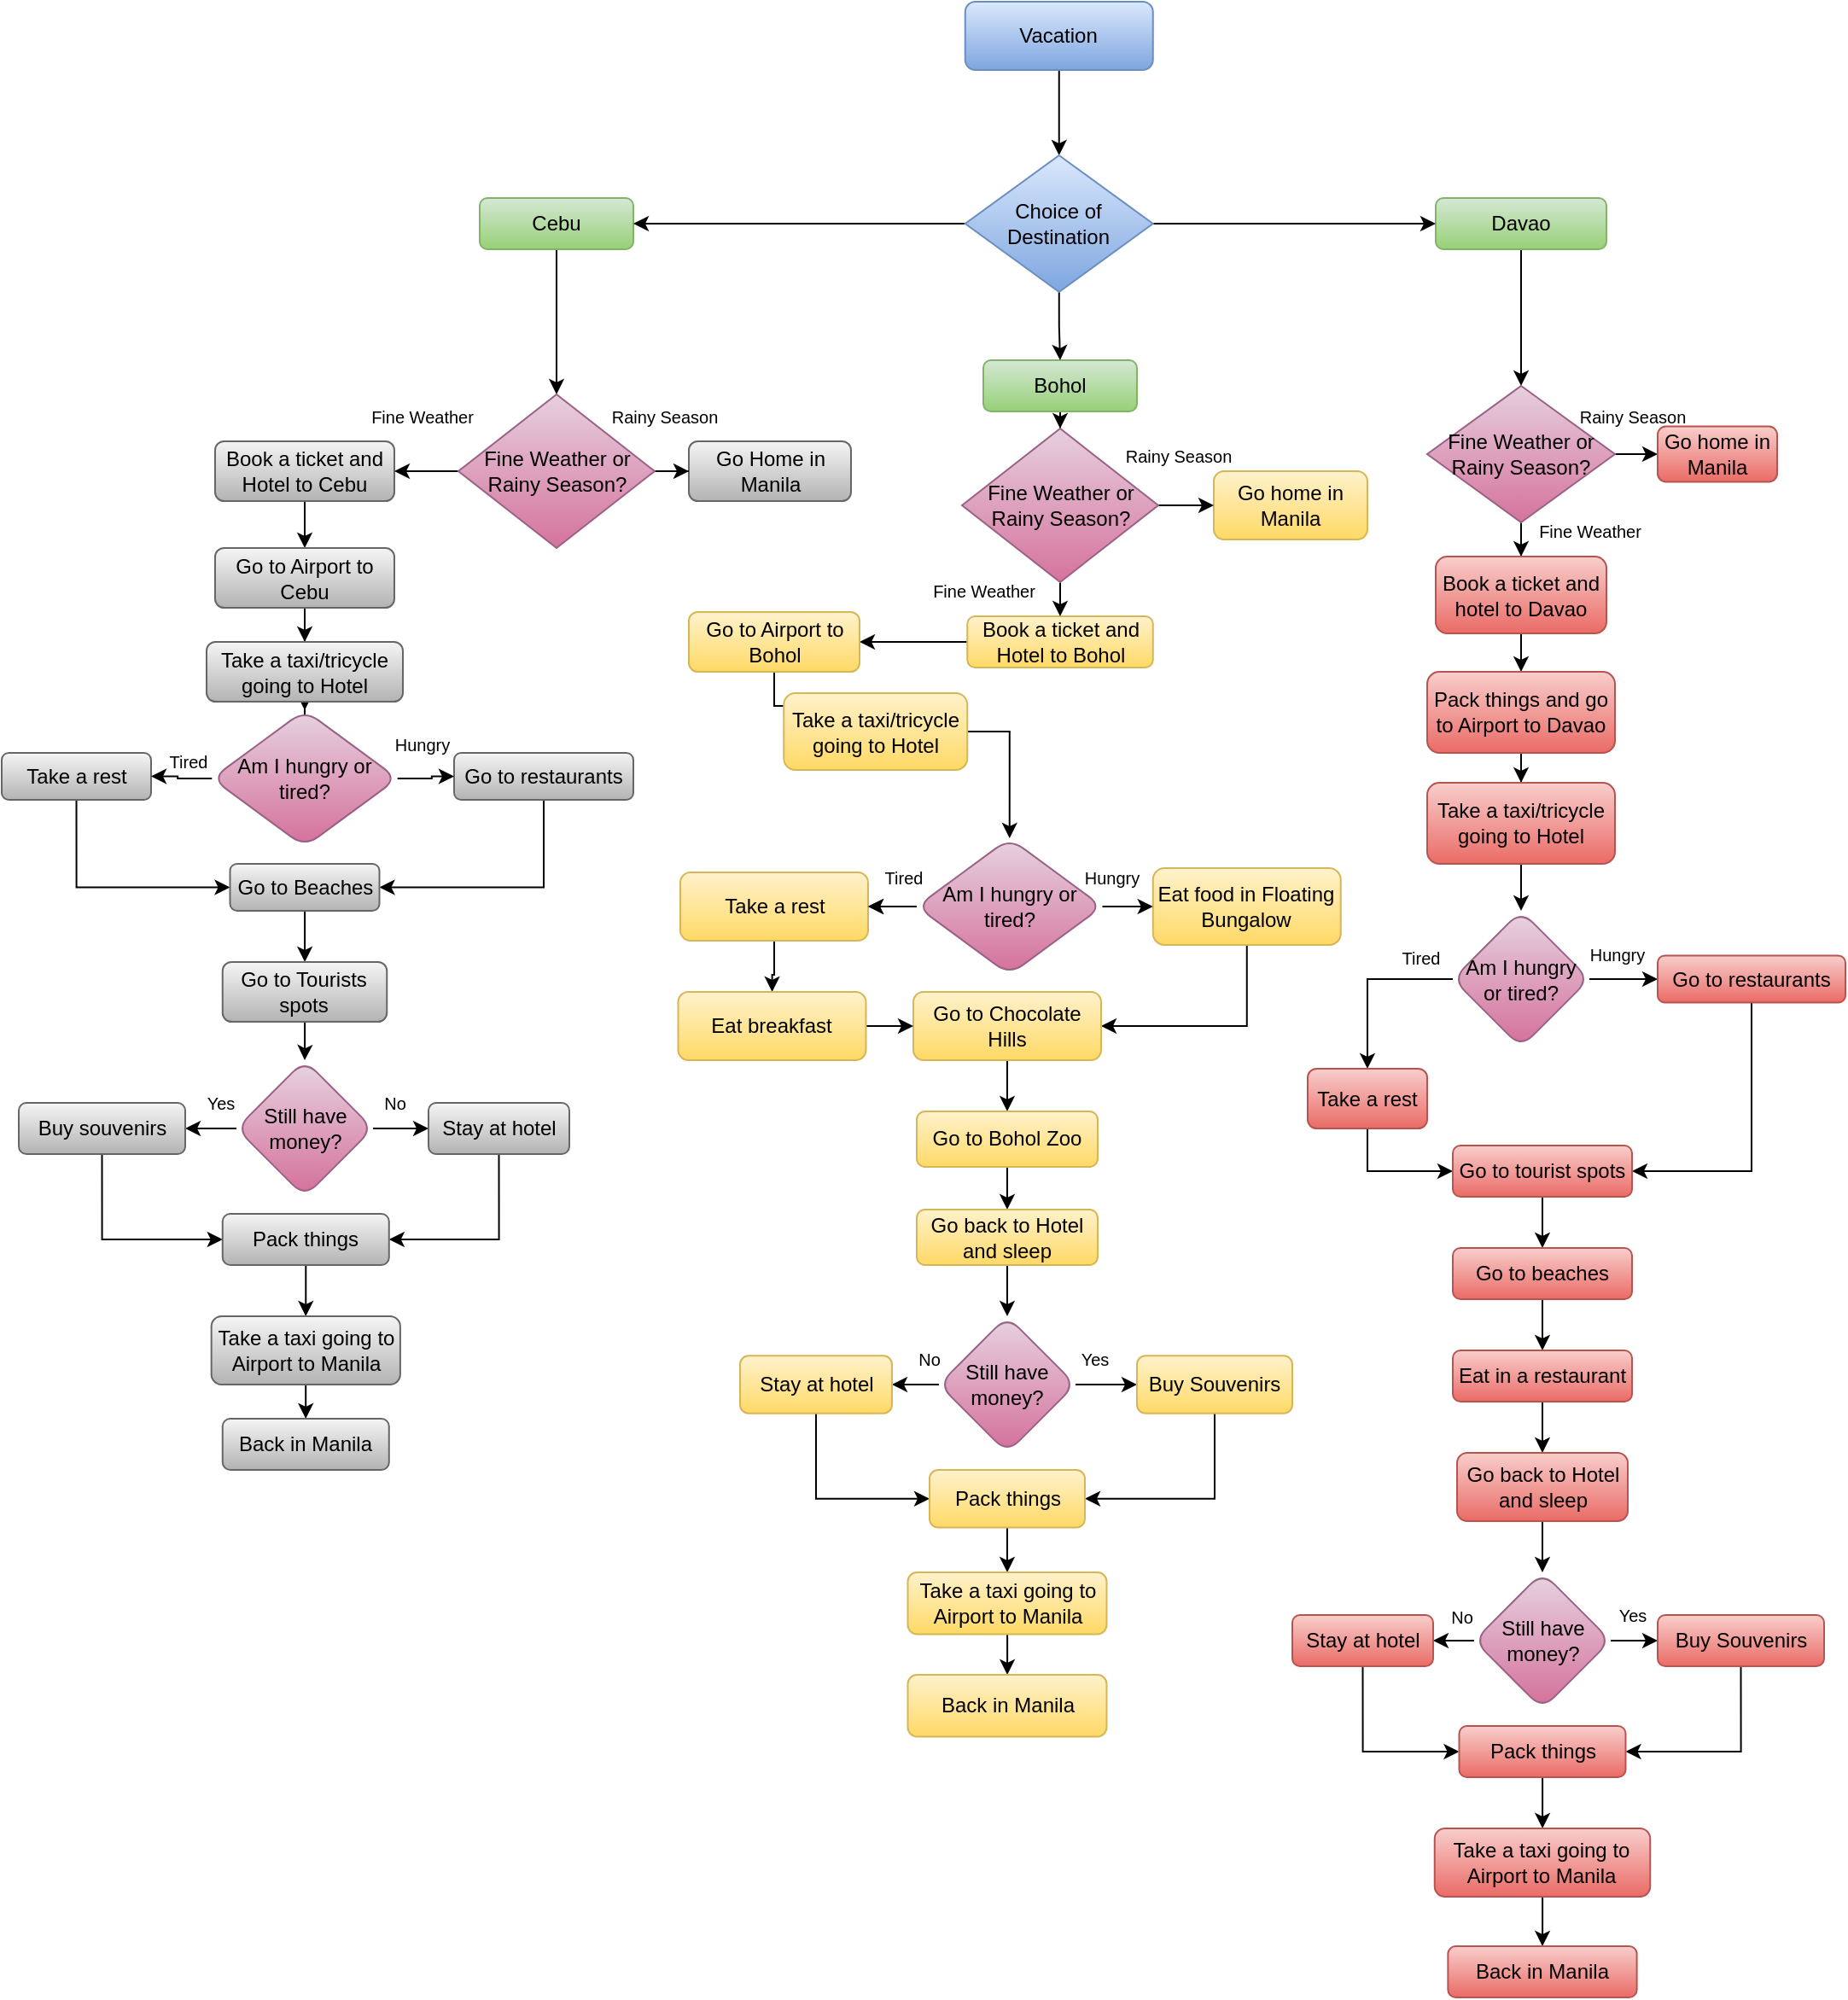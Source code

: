 <mxfile version="23.0.0" type="github">
  <diagram id="C5RBs43oDa-KdzZeNtuy" name="Page-1">
    <mxGraphModel dx="2000" dy="613" grid="1" gridSize="10" guides="1" tooltips="1" connect="1" arrows="1" fold="1" page="1" pageScale="1" pageWidth="827" pageHeight="1169" math="0" shadow="0">
      <root>
        <mxCell id="WIyWlLk6GJQsqaUBKTNV-0" />
        <mxCell id="WIyWlLk6GJQsqaUBKTNV-1" parent="WIyWlLk6GJQsqaUBKTNV-0" />
        <mxCell id="_kLyWcV2JEi088Gw9Ph3-121" value="" style="edgeStyle=orthogonalEdgeStyle;rounded=0;orthogonalLoop=1;jettySize=auto;html=1;" edge="1" parent="WIyWlLk6GJQsqaUBKTNV-1" source="_kLyWcV2JEi088Gw9Ph3-4" target="_kLyWcV2JEi088Gw9Ph3-119">
          <mxGeometry relative="1" as="geometry" />
        </mxCell>
        <mxCell id="_kLyWcV2JEi088Gw9Ph3-4" value="Cebu" style="whiteSpace=wrap;html=1;rounded=1;glass=0;strokeWidth=1;shadow=0;fillColor=#d5e8d4;gradientColor=#97d077;strokeColor=#82b366;" vertex="1" parent="WIyWlLk6GJQsqaUBKTNV-1">
          <mxGeometry x="50" y="145" width="90" height="30" as="geometry" />
        </mxCell>
        <mxCell id="_kLyWcV2JEi088Gw9Ph3-131" value="" style="edgeStyle=orthogonalEdgeStyle;rounded=0;orthogonalLoop=1;jettySize=auto;html=1;" edge="1" parent="WIyWlLk6GJQsqaUBKTNV-1" source="_kLyWcV2JEi088Gw9Ph3-6" target="_kLyWcV2JEi088Gw9Ph3-130">
          <mxGeometry relative="1" as="geometry" />
        </mxCell>
        <mxCell id="_kLyWcV2JEi088Gw9Ph3-6" value="Bohol" style="rounded=1;whiteSpace=wrap;html=1;glass=0;strokeWidth=1;shadow=0;fillColor=#d5e8d4;gradientColor=#97d077;strokeColor=#82b366;" vertex="1" parent="WIyWlLk6GJQsqaUBKTNV-1">
          <mxGeometry x="345" y="240" width="90" height="30" as="geometry" />
        </mxCell>
        <mxCell id="_kLyWcV2JEi088Gw9Ph3-177" value="" style="edgeStyle=orthogonalEdgeStyle;rounded=0;orthogonalLoop=1;jettySize=auto;html=1;" edge="1" parent="WIyWlLk6GJQsqaUBKTNV-1" source="_kLyWcV2JEi088Gw9Ph3-8" target="_kLyWcV2JEi088Gw9Ph3-176">
          <mxGeometry relative="1" as="geometry" />
        </mxCell>
        <mxCell id="_kLyWcV2JEi088Gw9Ph3-8" value="Davao" style="rounded=1;whiteSpace=wrap;html=1;glass=0;strokeWidth=1;shadow=0;fillColor=#d5e8d4;gradientColor=#97d077;strokeColor=#82b366;" vertex="1" parent="WIyWlLk6GJQsqaUBKTNV-1">
          <mxGeometry x="610" y="145" width="100" height="30" as="geometry" />
        </mxCell>
        <mxCell id="_kLyWcV2JEi088Gw9Ph3-39" value="" style="edgeStyle=orthogonalEdgeStyle;rounded=0;orthogonalLoop=1;jettySize=auto;html=1;" edge="1" parent="WIyWlLk6GJQsqaUBKTNV-1" source="_kLyWcV2JEi088Gw9Ph3-18" target="_kLyWcV2JEi088Gw9Ph3-38">
          <mxGeometry relative="1" as="geometry" />
        </mxCell>
        <mxCell id="_kLyWcV2JEi088Gw9Ph3-18" value="Book a ticket and Hotel to Cebu" style="whiteSpace=wrap;html=1;rounded=1;glass=0;strokeWidth=1;shadow=0;fillColor=#f5f5f5;gradientColor=#b3b3b3;strokeColor=#666666;" vertex="1" parent="WIyWlLk6GJQsqaUBKTNV-1">
          <mxGeometry x="-105" y="287.5" width="105" height="35" as="geometry" />
        </mxCell>
        <mxCell id="_kLyWcV2JEi088Gw9Ph3-20" value="Go Home in Manila" style="whiteSpace=wrap;html=1;rounded=1;glass=0;strokeWidth=1;shadow=0;fillColor=#f5f5f5;gradientColor=#b3b3b3;strokeColor=#666666;" vertex="1" parent="WIyWlLk6GJQsqaUBKTNV-1">
          <mxGeometry x="172.5" y="287.5" width="95" height="35" as="geometry" />
        </mxCell>
        <mxCell id="_kLyWcV2JEi088Gw9Ph3-287" value="" style="edgeStyle=orthogonalEdgeStyle;rounded=0;orthogonalLoop=1;jettySize=auto;html=1;" edge="1" parent="WIyWlLk6GJQsqaUBKTNV-1" source="_kLyWcV2JEi088Gw9Ph3-27" target="_kLyWcV2JEi088Gw9Ph3-281">
          <mxGeometry relative="1" as="geometry" />
        </mxCell>
        <mxCell id="_kLyWcV2JEi088Gw9Ph3-27" value="Vacation" style="rounded=1;whiteSpace=wrap;html=1;fillColor=#dae8fc;gradientColor=#7ea6e0;strokeColor=#6c8ebf;" vertex="1" parent="WIyWlLk6GJQsqaUBKTNV-1">
          <mxGeometry x="334.38" y="30" width="110" height="40" as="geometry" />
        </mxCell>
        <mxCell id="_kLyWcV2JEi088Gw9Ph3-41" value="" style="edgeStyle=orthogonalEdgeStyle;rounded=0;orthogonalLoop=1;jettySize=auto;html=1;" edge="1" parent="WIyWlLk6GJQsqaUBKTNV-1" source="_kLyWcV2JEi088Gw9Ph3-38" target="_kLyWcV2JEi088Gw9Ph3-40">
          <mxGeometry relative="1" as="geometry" />
        </mxCell>
        <mxCell id="_kLyWcV2JEi088Gw9Ph3-53" style="edgeStyle=orthogonalEdgeStyle;rounded=0;orthogonalLoop=1;jettySize=auto;html=1;exitX=1;exitY=0.5;exitDx=0;exitDy=0;" edge="1" parent="WIyWlLk6GJQsqaUBKTNV-1" source="_kLyWcV2JEi088Gw9Ph3-38">
          <mxGeometry relative="1" as="geometry">
            <mxPoint x="-10" y="370.033" as="targetPoint" />
          </mxGeometry>
        </mxCell>
        <mxCell id="_kLyWcV2JEi088Gw9Ph3-38" value="Go to Airport to Cebu" style="whiteSpace=wrap;html=1;rounded=1;glass=0;strokeWidth=1;shadow=0;fillColor=#f5f5f5;gradientColor=#b3b3b3;strokeColor=#666666;" vertex="1" parent="WIyWlLk6GJQsqaUBKTNV-1">
          <mxGeometry x="-105" y="350" width="105" height="35" as="geometry" />
        </mxCell>
        <mxCell id="_kLyWcV2JEi088Gw9Ph3-163" value="" style="edgeStyle=orthogonalEdgeStyle;rounded=0;orthogonalLoop=1;jettySize=auto;html=1;" edge="1" parent="WIyWlLk6GJQsqaUBKTNV-1" source="_kLyWcV2JEi088Gw9Ph3-40" target="_kLyWcV2JEi088Gw9Ph3-161">
          <mxGeometry relative="1" as="geometry" />
        </mxCell>
        <mxCell id="_kLyWcV2JEi088Gw9Ph3-40" value="Take a taxi/tricycle going to Hotel" style="whiteSpace=wrap;html=1;rounded=1;glass=0;strokeWidth=1;shadow=0;fillColor=#f5f5f5;gradientColor=#b3b3b3;strokeColor=#666666;" vertex="1" parent="WIyWlLk6GJQsqaUBKTNV-1">
          <mxGeometry x="-110" y="405" width="115" height="35" as="geometry" />
        </mxCell>
        <mxCell id="_kLyWcV2JEi088Gw9Ph3-155" style="edgeStyle=orthogonalEdgeStyle;rounded=0;orthogonalLoop=1;jettySize=auto;html=1;exitX=0.5;exitY=1;exitDx=0;exitDy=0;entryX=0;entryY=0.5;entryDx=0;entryDy=0;" edge="1" parent="WIyWlLk6GJQsqaUBKTNV-1" source="_kLyWcV2JEi088Gw9Ph3-57" target="_kLyWcV2JEi088Gw9Ph3-64">
          <mxGeometry relative="1" as="geometry" />
        </mxCell>
        <mxCell id="_kLyWcV2JEi088Gw9Ph3-57" value="Take a rest" style="whiteSpace=wrap;html=1;rounded=1;glass=0;strokeWidth=1;shadow=0;fillColor=#f5f5f5;gradientColor=#b3b3b3;strokeColor=#666666;" vertex="1" parent="WIyWlLk6GJQsqaUBKTNV-1">
          <mxGeometry x="-230" y="470" width="87.5" height="27.5" as="geometry" />
        </mxCell>
        <mxCell id="_kLyWcV2JEi088Gw9Ph3-154" style="edgeStyle=orthogonalEdgeStyle;rounded=0;orthogonalLoop=1;jettySize=auto;html=1;exitX=0.5;exitY=1;exitDx=0;exitDy=0;entryX=1;entryY=0.5;entryDx=0;entryDy=0;" edge="1" parent="WIyWlLk6GJQsqaUBKTNV-1" source="_kLyWcV2JEi088Gw9Ph3-59" target="_kLyWcV2JEi088Gw9Ph3-64">
          <mxGeometry relative="1" as="geometry" />
        </mxCell>
        <mxCell id="_kLyWcV2JEi088Gw9Ph3-59" value="Go to restaurants" style="whiteSpace=wrap;html=1;rounded=1;glass=0;strokeWidth=1;shadow=0;fillColor=#f5f5f5;gradientColor=#b3b3b3;strokeColor=#666666;" vertex="1" parent="WIyWlLk6GJQsqaUBKTNV-1">
          <mxGeometry x="35" y="470" width="105" height="27.5" as="geometry" />
        </mxCell>
        <mxCell id="_kLyWcV2JEi088Gw9Ph3-169" value="" style="edgeStyle=orthogonalEdgeStyle;rounded=0;orthogonalLoop=1;jettySize=auto;html=1;" edge="1" parent="WIyWlLk6GJQsqaUBKTNV-1" source="_kLyWcV2JEi088Gw9Ph3-64" target="_kLyWcV2JEi088Gw9Ph3-168">
          <mxGeometry relative="1" as="geometry" />
        </mxCell>
        <mxCell id="_kLyWcV2JEi088Gw9Ph3-64" value="Go to Beaches" style="whiteSpace=wrap;html=1;rounded=1;glass=0;strokeWidth=1;shadow=0;fillColor=#f5f5f5;gradientColor=#b3b3b3;strokeColor=#666666;" vertex="1" parent="WIyWlLk6GJQsqaUBKTNV-1">
          <mxGeometry x="-96.25" y="535" width="87.5" height="27.5" as="geometry" />
        </mxCell>
        <mxCell id="_kLyWcV2JEi088Gw9Ph3-72" value="" style="edgeStyle=orthogonalEdgeStyle;rounded=0;orthogonalLoop=1;jettySize=auto;html=1;" edge="1" parent="WIyWlLk6GJQsqaUBKTNV-1" source="_kLyWcV2JEi088Gw9Ph3-66" target="_kLyWcV2JEi088Gw9Ph3-71">
          <mxGeometry relative="1" as="geometry" />
        </mxCell>
        <mxCell id="_kLyWcV2JEi088Gw9Ph3-66" value="Book a ticket and Hotel to Bohol" style="whiteSpace=wrap;html=1;rounded=1;glass=0;strokeWidth=1;shadow=0;fillColor=#fff2cc;gradientColor=#ffd966;strokeColor=#d6b656;" vertex="1" parent="WIyWlLk6GJQsqaUBKTNV-1">
          <mxGeometry x="335.63" y="390" width="108.75" height="30" as="geometry" />
        </mxCell>
        <mxCell id="_kLyWcV2JEi088Gw9Ph3-68" value="Go home in Manila" style="rounded=1;whiteSpace=wrap;html=1;glass=0;strokeWidth=1;shadow=0;fillColor=#fff2cc;gradientColor=#ffd966;strokeColor=#d6b656;" vertex="1" parent="WIyWlLk6GJQsqaUBKTNV-1">
          <mxGeometry x="480" y="305" width="90" height="40" as="geometry" />
        </mxCell>
        <mxCell id="_kLyWcV2JEi088Gw9Ph3-83" value="" style="edgeStyle=orthogonalEdgeStyle;rounded=0;orthogonalLoop=1;jettySize=auto;html=1;" edge="1" parent="WIyWlLk6GJQsqaUBKTNV-1" source="_kLyWcV2JEi088Gw9Ph3-71" target="_kLyWcV2JEi088Gw9Ph3-82">
          <mxGeometry relative="1" as="geometry" />
        </mxCell>
        <mxCell id="_kLyWcV2JEi088Gw9Ph3-71" value="Go to Airport to Bohol" style="whiteSpace=wrap;html=1;rounded=1;glass=0;strokeWidth=1;shadow=0;fillColor=#fff2cc;gradientColor=#ffd966;strokeColor=#d6b656;" vertex="1" parent="WIyWlLk6GJQsqaUBKTNV-1">
          <mxGeometry x="172.5" y="387.5" width="100" height="35" as="geometry" />
        </mxCell>
        <mxCell id="_kLyWcV2JEi088Gw9Ph3-231" style="edgeStyle=orthogonalEdgeStyle;rounded=0;orthogonalLoop=1;jettySize=auto;html=1;exitX=1;exitY=0.5;exitDx=0;exitDy=0;entryX=0.5;entryY=0;entryDx=0;entryDy=0;" edge="1" parent="WIyWlLk6GJQsqaUBKTNV-1" source="_kLyWcV2JEi088Gw9Ph3-82" target="_kLyWcV2JEi088Gw9Ph3-170">
          <mxGeometry relative="1" as="geometry">
            <mxPoint x="360" y="510" as="targetPoint" />
          </mxGeometry>
        </mxCell>
        <mxCell id="_kLyWcV2JEi088Gw9Ph3-82" value="Take a taxi/tricycle going to Hotel" style="whiteSpace=wrap;html=1;rounded=1;glass=0;strokeWidth=1;shadow=0;fillColor=#fff2cc;gradientColor=#ffd966;strokeColor=#d6b656;" vertex="1" parent="WIyWlLk6GJQsqaUBKTNV-1">
          <mxGeometry x="228.13" y="435" width="107.5" height="45" as="geometry" />
        </mxCell>
        <mxCell id="_kLyWcV2JEi088Gw9Ph3-125" value="" style="edgeStyle=orthogonalEdgeStyle;rounded=0;orthogonalLoop=1;jettySize=auto;html=1;" edge="1" parent="WIyWlLk6GJQsqaUBKTNV-1" source="_kLyWcV2JEi088Gw9Ph3-119" target="_kLyWcV2JEi088Gw9Ph3-18">
          <mxGeometry relative="1" as="geometry" />
        </mxCell>
        <mxCell id="_kLyWcV2JEi088Gw9Ph3-126" value="" style="edgeStyle=orthogonalEdgeStyle;rounded=0;orthogonalLoop=1;jettySize=auto;html=1;" edge="1" parent="WIyWlLk6GJQsqaUBKTNV-1" source="_kLyWcV2JEi088Gw9Ph3-119" target="_kLyWcV2JEi088Gw9Ph3-20">
          <mxGeometry relative="1" as="geometry" />
        </mxCell>
        <mxCell id="_kLyWcV2JEi088Gw9Ph3-119" value="Fine Weather or Rainy Season?" style="rhombus;whiteSpace=wrap;html=1;fontSize=12;fillColor=#e6d0de;gradientColor=#d5739d;strokeColor=#996185;" vertex="1" parent="WIyWlLk6GJQsqaUBKTNV-1">
          <mxGeometry x="37.5" y="260" width="115" height="90" as="geometry" />
        </mxCell>
        <mxCell id="_kLyWcV2JEi088Gw9Ph3-127" value="Fine Weather" style="text;html=1;align=center;verticalAlign=middle;resizable=0;points=[];autosize=1;strokeColor=none;fillColor=none;fontSize=10;" vertex="1" parent="WIyWlLk6GJQsqaUBKTNV-1">
          <mxGeometry x="-23.75" y="257.5" width="80" height="30" as="geometry" />
        </mxCell>
        <mxCell id="_kLyWcV2JEi088Gw9Ph3-128" value="Rainy Season" style="text;html=1;align=center;verticalAlign=middle;resizable=0;points=[];autosize=1;strokeColor=none;fillColor=none;fontSize=10;" vertex="1" parent="WIyWlLk6GJQsqaUBKTNV-1">
          <mxGeometry x="112.5" y="257.5" width="90" height="30" as="geometry" />
        </mxCell>
        <mxCell id="_kLyWcV2JEi088Gw9Ph3-132" value="" style="edgeStyle=orthogonalEdgeStyle;rounded=0;orthogonalLoop=1;jettySize=auto;html=1;" edge="1" parent="WIyWlLk6GJQsqaUBKTNV-1" source="_kLyWcV2JEi088Gw9Ph3-130" target="_kLyWcV2JEi088Gw9Ph3-68">
          <mxGeometry relative="1" as="geometry" />
        </mxCell>
        <mxCell id="_kLyWcV2JEi088Gw9Ph3-134" style="edgeStyle=orthogonalEdgeStyle;rounded=0;orthogonalLoop=1;jettySize=auto;html=1;exitX=0.5;exitY=1;exitDx=0;exitDy=0;entryX=0.5;entryY=0;entryDx=0;entryDy=0;" edge="1" parent="WIyWlLk6GJQsqaUBKTNV-1" source="_kLyWcV2JEi088Gw9Ph3-130" target="_kLyWcV2JEi088Gw9Ph3-66">
          <mxGeometry relative="1" as="geometry" />
        </mxCell>
        <mxCell id="_kLyWcV2JEi088Gw9Ph3-130" value="Fine Weather or Rainy Season?" style="rhombus;whiteSpace=wrap;html=1;fontSize=12;fillColor=#e6d0de;gradientColor=#d5739d;strokeColor=#996185;" vertex="1" parent="WIyWlLk6GJQsqaUBKTNV-1">
          <mxGeometry x="332.5" y="280" width="115" height="90" as="geometry" />
        </mxCell>
        <mxCell id="_kLyWcV2JEi088Gw9Ph3-136" value="Rainy Season" style="text;html=1;align=center;verticalAlign=middle;resizable=0;points=[];autosize=1;strokeColor=none;fillColor=none;fontSize=10;" vertex="1" parent="WIyWlLk6GJQsqaUBKTNV-1">
          <mxGeometry x="414" y="281.25" width="90" height="30" as="geometry" />
        </mxCell>
        <mxCell id="_kLyWcV2JEi088Gw9Ph3-137" value="Fine Weather" style="text;html=1;align=center;verticalAlign=middle;resizable=0;points=[];autosize=1;strokeColor=none;fillColor=none;fontSize=10;" vertex="1" parent="WIyWlLk6GJQsqaUBKTNV-1">
          <mxGeometry x="305.25" y="360" width="80" height="30" as="geometry" />
        </mxCell>
        <mxCell id="_kLyWcV2JEi088Gw9Ph3-191" style="edgeStyle=orthogonalEdgeStyle;rounded=0;orthogonalLoop=1;jettySize=auto;html=1;exitX=0.5;exitY=1;exitDx=0;exitDy=0;entryX=1;entryY=0.5;entryDx=0;entryDy=0;" edge="1" parent="WIyWlLk6GJQsqaUBKTNV-1" source="_kLyWcV2JEi088Gw9Ph3-139" target="_kLyWcV2JEi088Gw9Ph3-141">
          <mxGeometry relative="1" as="geometry" />
        </mxCell>
        <mxCell id="_kLyWcV2JEi088Gw9Ph3-139" value="Eat food in Floating Bungalow" style="whiteSpace=wrap;html=1;rounded=1;glass=0;strokeWidth=1;shadow=0;fillColor=#fff2cc;gradientColor=#ffd966;strokeColor=#d6b656;" vertex="1" parent="WIyWlLk6GJQsqaUBKTNV-1">
          <mxGeometry x="444.38" y="537.5" width="110" height="45" as="geometry" />
        </mxCell>
        <mxCell id="_kLyWcV2JEi088Gw9Ph3-146" value="" style="edgeStyle=orthogonalEdgeStyle;rounded=0;orthogonalLoop=1;jettySize=auto;html=1;" edge="1" parent="WIyWlLk6GJQsqaUBKTNV-1" source="_kLyWcV2JEi088Gw9Ph3-141" target="_kLyWcV2JEi088Gw9Ph3-145">
          <mxGeometry relative="1" as="geometry" />
        </mxCell>
        <mxCell id="_kLyWcV2JEi088Gw9Ph3-141" value="Go to Chocolate Hills" style="whiteSpace=wrap;html=1;rounded=1;glass=0;strokeWidth=1;shadow=0;fillColor=#fff2cc;gradientColor=#ffd966;strokeColor=#d6b656;" vertex="1" parent="WIyWlLk6GJQsqaUBKTNV-1">
          <mxGeometry x="304" y="610" width="110" height="40" as="geometry" />
        </mxCell>
        <mxCell id="_kLyWcV2JEi088Gw9Ph3-150" value="" style="edgeStyle=orthogonalEdgeStyle;rounded=0;orthogonalLoop=1;jettySize=auto;html=1;" edge="1" parent="WIyWlLk6GJQsqaUBKTNV-1" source="_kLyWcV2JEi088Gw9Ph3-143" target="_kLyWcV2JEi088Gw9Ph3-149">
          <mxGeometry relative="1" as="geometry" />
        </mxCell>
        <mxCell id="_kLyWcV2JEi088Gw9Ph3-143" value="Take a rest" style="whiteSpace=wrap;html=1;rounded=1;glass=0;strokeWidth=1;shadow=0;fillColor=#fff2cc;gradientColor=#ffd966;strokeColor=#d6b656;" vertex="1" parent="WIyWlLk6GJQsqaUBKTNV-1">
          <mxGeometry x="167.5" y="540" width="110" height="40" as="geometry" />
        </mxCell>
        <mxCell id="_kLyWcV2JEi088Gw9Ph3-212" value="" style="edgeStyle=orthogonalEdgeStyle;rounded=0;orthogonalLoop=1;jettySize=auto;html=1;" edge="1" parent="WIyWlLk6GJQsqaUBKTNV-1" source="_kLyWcV2JEi088Gw9Ph3-145" target="_kLyWcV2JEi088Gw9Ph3-211">
          <mxGeometry relative="1" as="geometry" />
        </mxCell>
        <mxCell id="_kLyWcV2JEi088Gw9Ph3-145" value="Go to Bohol Zoo" style="whiteSpace=wrap;html=1;rounded=1;glass=0;strokeWidth=1;shadow=0;fillColor=#fff2cc;gradientColor=#ffd966;strokeColor=#d6b656;" vertex="1" parent="WIyWlLk6GJQsqaUBKTNV-1">
          <mxGeometry x="306" y="680" width="106" height="32.5" as="geometry" />
        </mxCell>
        <mxCell id="_kLyWcV2JEi088Gw9Ph3-151" value="" style="edgeStyle=orthogonalEdgeStyle;rounded=0;orthogonalLoop=1;jettySize=auto;html=1;" edge="1" parent="WIyWlLk6GJQsqaUBKTNV-1" source="_kLyWcV2JEi088Gw9Ph3-149" target="_kLyWcV2JEi088Gw9Ph3-141">
          <mxGeometry relative="1" as="geometry" />
        </mxCell>
        <mxCell id="_kLyWcV2JEi088Gw9Ph3-149" value="Eat breakfast" style="whiteSpace=wrap;html=1;rounded=1;glass=0;strokeWidth=1;shadow=0;fillColor=#fff2cc;gradientColor=#ffd966;strokeColor=#d6b656;" vertex="1" parent="WIyWlLk6GJQsqaUBKTNV-1">
          <mxGeometry x="166.25" y="610" width="110" height="40" as="geometry" />
        </mxCell>
        <mxCell id="_kLyWcV2JEi088Gw9Ph3-157" value="Tired" style="text;html=1;align=center;verticalAlign=middle;resizable=0;points=[];autosize=1;strokeColor=none;fillColor=none;fontSize=10;" vertex="1" parent="WIyWlLk6GJQsqaUBKTNV-1">
          <mxGeometry x="-146.25" y="460" width="50" height="30" as="geometry" />
        </mxCell>
        <mxCell id="_kLyWcV2JEi088Gw9Ph3-158" value="Hungry" style="text;html=1;align=center;verticalAlign=middle;resizable=0;points=[];autosize=1;strokeColor=none;fillColor=none;fontSize=10;" vertex="1" parent="WIyWlLk6GJQsqaUBKTNV-1">
          <mxGeometry x="-13.75" y="450" width="60" height="30" as="geometry" />
        </mxCell>
        <mxCell id="_kLyWcV2JEi088Gw9Ph3-166" value="" style="edgeStyle=orthogonalEdgeStyle;rounded=0;orthogonalLoop=1;jettySize=auto;html=1;" edge="1" parent="WIyWlLk6GJQsqaUBKTNV-1" source="_kLyWcV2JEi088Gw9Ph3-161" target="_kLyWcV2JEi088Gw9Ph3-57">
          <mxGeometry relative="1" as="geometry" />
        </mxCell>
        <mxCell id="_kLyWcV2JEi088Gw9Ph3-167" value="" style="edgeStyle=orthogonalEdgeStyle;rounded=0;orthogonalLoop=1;jettySize=auto;html=1;" edge="1" parent="WIyWlLk6GJQsqaUBKTNV-1" source="_kLyWcV2JEi088Gw9Ph3-161" target="_kLyWcV2JEi088Gw9Ph3-59">
          <mxGeometry relative="1" as="geometry" />
        </mxCell>
        <mxCell id="_kLyWcV2JEi088Gw9Ph3-161" value="Am I hungry or tired?" style="rhombus;whiteSpace=wrap;html=1;rounded=1;fillColor=#e6d0de;gradientColor=#d5739d;strokeColor=#996185;" vertex="1" parent="WIyWlLk6GJQsqaUBKTNV-1">
          <mxGeometry x="-106.87" y="445" width="108.75" height="80" as="geometry" />
        </mxCell>
        <mxCell id="_kLyWcV2JEi088Gw9Ph3-193" value="" style="edgeStyle=orthogonalEdgeStyle;rounded=0;orthogonalLoop=1;jettySize=auto;html=1;" edge="1" parent="WIyWlLk6GJQsqaUBKTNV-1" source="_kLyWcV2JEi088Gw9Ph3-168" target="_kLyWcV2JEi088Gw9Ph3-192">
          <mxGeometry relative="1" as="geometry" />
        </mxCell>
        <mxCell id="_kLyWcV2JEi088Gw9Ph3-168" value="Go to Tourists spots" style="whiteSpace=wrap;html=1;rounded=1;glass=0;strokeWidth=1;shadow=0;fillColor=#f5f5f5;gradientColor=#b3b3b3;strokeColor=#666666;" vertex="1" parent="WIyWlLk6GJQsqaUBKTNV-1">
          <mxGeometry x="-100.62" y="592.5" width="96.25" height="35" as="geometry" />
        </mxCell>
        <mxCell id="_kLyWcV2JEi088Gw9Ph3-172" value="" style="edgeStyle=orthogonalEdgeStyle;rounded=0;orthogonalLoop=1;jettySize=auto;html=1;" edge="1" parent="WIyWlLk6GJQsqaUBKTNV-1" source="_kLyWcV2JEi088Gw9Ph3-170" target="_kLyWcV2JEi088Gw9Ph3-139">
          <mxGeometry relative="1" as="geometry" />
        </mxCell>
        <mxCell id="_kLyWcV2JEi088Gw9Ph3-173" value="" style="edgeStyle=orthogonalEdgeStyle;rounded=0;orthogonalLoop=1;jettySize=auto;html=1;" edge="1" parent="WIyWlLk6GJQsqaUBKTNV-1" source="_kLyWcV2JEi088Gw9Ph3-170" target="_kLyWcV2JEi088Gw9Ph3-143">
          <mxGeometry relative="1" as="geometry" />
        </mxCell>
        <mxCell id="_kLyWcV2JEi088Gw9Ph3-288" value="" style="edgeStyle=orthogonalEdgeStyle;rounded=0;orthogonalLoop=1;jettySize=auto;html=1;" edge="1" parent="WIyWlLk6GJQsqaUBKTNV-1" source="_kLyWcV2JEi088Gw9Ph3-170" target="_kLyWcV2JEi088Gw9Ph3-143">
          <mxGeometry relative="1" as="geometry" />
        </mxCell>
        <mxCell id="_kLyWcV2JEi088Gw9Ph3-170" value="Am I hungry or tired?" style="rhombus;whiteSpace=wrap;html=1;rounded=1;fillColor=#e6d0de;gradientColor=#d5739d;strokeColor=#996185;" vertex="1" parent="WIyWlLk6GJQsqaUBKTNV-1">
          <mxGeometry x="306" y="520" width="108.75" height="80" as="geometry" />
        </mxCell>
        <mxCell id="_kLyWcV2JEi088Gw9Ph3-174" value="Tired" style="text;html=1;align=center;verticalAlign=middle;resizable=0;points=[];autosize=1;strokeColor=none;fillColor=none;fontSize=10;" vertex="1" parent="WIyWlLk6GJQsqaUBKTNV-1">
          <mxGeometry x="272.5" y="527.5" width="50" height="30" as="geometry" />
        </mxCell>
        <mxCell id="_kLyWcV2JEi088Gw9Ph3-175" value="Hungry" style="text;html=1;align=center;verticalAlign=middle;resizable=0;points=[];autosize=1;strokeColor=none;fillColor=none;fontSize=10;" vertex="1" parent="WIyWlLk6GJQsqaUBKTNV-1">
          <mxGeometry x="390" y="527.5" width="60" height="30" as="geometry" />
        </mxCell>
        <mxCell id="_kLyWcV2JEi088Gw9Ph3-183" value="" style="edgeStyle=orthogonalEdgeStyle;rounded=0;orthogonalLoop=1;jettySize=auto;html=1;" edge="1" parent="WIyWlLk6GJQsqaUBKTNV-1" source="_kLyWcV2JEi088Gw9Ph3-176" target="_kLyWcV2JEi088Gw9Ph3-182">
          <mxGeometry relative="1" as="geometry" />
        </mxCell>
        <mxCell id="_kLyWcV2JEi088Gw9Ph3-186" value="" style="edgeStyle=orthogonalEdgeStyle;rounded=0;orthogonalLoop=1;jettySize=auto;html=1;" edge="1" parent="WIyWlLk6GJQsqaUBKTNV-1" source="_kLyWcV2JEi088Gw9Ph3-176" target="_kLyWcV2JEi088Gw9Ph3-185">
          <mxGeometry relative="1" as="geometry" />
        </mxCell>
        <mxCell id="_kLyWcV2JEi088Gw9Ph3-176" value="Fine Weather or Rainy Season?" style="rhombus;whiteSpace=wrap;html=1;rounded=0;glass=0;strokeWidth=1;shadow=0;fillColor=#e6d0de;gradientColor=#d5739d;strokeColor=#996185;" vertex="1" parent="WIyWlLk6GJQsqaUBKTNV-1">
          <mxGeometry x="605" y="255" width="110" height="80" as="geometry" />
        </mxCell>
        <mxCell id="_kLyWcV2JEi088Gw9Ph3-182" value="Go home in Manila" style="rounded=1;whiteSpace=wrap;html=1;glass=0;strokeWidth=1;shadow=0;fillColor=#f8cecc;gradientColor=#ea6b66;strokeColor=#b85450;" vertex="1" parent="WIyWlLk6GJQsqaUBKTNV-1">
          <mxGeometry x="740" y="278.75" width="70" height="32.5" as="geometry" />
        </mxCell>
        <mxCell id="_kLyWcV2JEi088Gw9Ph3-190" value="" style="edgeStyle=orthogonalEdgeStyle;rounded=0;orthogonalLoop=1;jettySize=auto;html=1;" edge="1" parent="WIyWlLk6GJQsqaUBKTNV-1" source="_kLyWcV2JEi088Gw9Ph3-185" target="_kLyWcV2JEi088Gw9Ph3-189">
          <mxGeometry relative="1" as="geometry" />
        </mxCell>
        <mxCell id="_kLyWcV2JEi088Gw9Ph3-185" value="Book a ticket and hotel to Davao" style="whiteSpace=wrap;html=1;rounded=1;glass=0;strokeWidth=1;shadow=0;fillColor=#f8cecc;gradientColor=#ea6b66;strokeColor=#b85450;" vertex="1" parent="WIyWlLk6GJQsqaUBKTNV-1">
          <mxGeometry x="610" y="355" width="100" height="45" as="geometry" />
        </mxCell>
        <mxCell id="_kLyWcV2JEi088Gw9Ph3-187" value="Rainy Season" style="text;html=1;align=center;verticalAlign=middle;resizable=0;points=[];autosize=1;strokeColor=none;fillColor=none;fontSize=10;" vertex="1" parent="WIyWlLk6GJQsqaUBKTNV-1">
          <mxGeometry x="680" y="257.5" width="90" height="30" as="geometry" />
        </mxCell>
        <mxCell id="_kLyWcV2JEi088Gw9Ph3-188" value="Fine Weather" style="text;html=1;align=center;verticalAlign=middle;resizable=0;points=[];autosize=1;strokeColor=none;fillColor=none;fontSize=10;" vertex="1" parent="WIyWlLk6GJQsqaUBKTNV-1">
          <mxGeometry x="660" y="325" width="80" height="30" as="geometry" />
        </mxCell>
        <mxCell id="_kLyWcV2JEi088Gw9Ph3-229" value="" style="edgeStyle=orthogonalEdgeStyle;rounded=0;orthogonalLoop=1;jettySize=auto;html=1;" edge="1" parent="WIyWlLk6GJQsqaUBKTNV-1" source="_kLyWcV2JEi088Gw9Ph3-189" target="_kLyWcV2JEi088Gw9Ph3-228">
          <mxGeometry relative="1" as="geometry" />
        </mxCell>
        <mxCell id="_kLyWcV2JEi088Gw9Ph3-189" value="Pack things and go to Airport to Davao" style="whiteSpace=wrap;html=1;rounded=1;glass=0;strokeWidth=1;shadow=0;fillColor=#f8cecc;gradientColor=#ea6b66;strokeColor=#b85450;" vertex="1" parent="WIyWlLk6GJQsqaUBKTNV-1">
          <mxGeometry x="605" y="422.5" width="110" height="47.5" as="geometry" />
        </mxCell>
        <mxCell id="_kLyWcV2JEi088Gw9Ph3-195" value="" style="edgeStyle=orthogonalEdgeStyle;rounded=0;orthogonalLoop=1;jettySize=auto;html=1;" edge="1" parent="WIyWlLk6GJQsqaUBKTNV-1" source="_kLyWcV2JEi088Gw9Ph3-192" target="_kLyWcV2JEi088Gw9Ph3-194">
          <mxGeometry relative="1" as="geometry" />
        </mxCell>
        <mxCell id="_kLyWcV2JEi088Gw9Ph3-197" value="" style="edgeStyle=orthogonalEdgeStyle;rounded=0;orthogonalLoop=1;jettySize=auto;html=1;" edge="1" parent="WIyWlLk6GJQsqaUBKTNV-1" source="_kLyWcV2JEi088Gw9Ph3-192" target="_kLyWcV2JEi088Gw9Ph3-196">
          <mxGeometry relative="1" as="geometry" />
        </mxCell>
        <mxCell id="_kLyWcV2JEi088Gw9Ph3-192" value="Still have money?" style="rhombus;whiteSpace=wrap;html=1;rounded=1;glass=0;strokeWidth=1;shadow=0;fillColor=#e6d0de;gradientColor=#d5739d;strokeColor=#996185;" vertex="1" parent="WIyWlLk6GJQsqaUBKTNV-1">
          <mxGeometry x="-92.495" y="650" width="80" height="80" as="geometry" />
        </mxCell>
        <mxCell id="_kLyWcV2JEi088Gw9Ph3-204" style="edgeStyle=orthogonalEdgeStyle;rounded=0;orthogonalLoop=1;jettySize=auto;html=1;exitX=0.5;exitY=1;exitDx=0;exitDy=0;entryX=0;entryY=0.5;entryDx=0;entryDy=0;" edge="1" parent="WIyWlLk6GJQsqaUBKTNV-1" source="_kLyWcV2JEi088Gw9Ph3-194" target="_kLyWcV2JEi088Gw9Ph3-201">
          <mxGeometry relative="1" as="geometry" />
        </mxCell>
        <mxCell id="_kLyWcV2JEi088Gw9Ph3-194" value="Buy souvenirs" style="whiteSpace=wrap;html=1;rounded=1;glass=0;strokeWidth=1;shadow=0;fillColor=#f5f5f5;gradientColor=#b3b3b3;strokeColor=#666666;" vertex="1" parent="WIyWlLk6GJQsqaUBKTNV-1">
          <mxGeometry x="-220" y="675" width="97.51" height="30" as="geometry" />
        </mxCell>
        <mxCell id="_kLyWcV2JEi088Gw9Ph3-203" style="edgeStyle=orthogonalEdgeStyle;rounded=0;orthogonalLoop=1;jettySize=auto;html=1;exitX=0.5;exitY=1;exitDx=0;exitDy=0;entryX=1;entryY=0.5;entryDx=0;entryDy=0;" edge="1" parent="WIyWlLk6GJQsqaUBKTNV-1" source="_kLyWcV2JEi088Gw9Ph3-196" target="_kLyWcV2JEi088Gw9Ph3-201">
          <mxGeometry relative="1" as="geometry" />
        </mxCell>
        <mxCell id="_kLyWcV2JEi088Gw9Ph3-196" value="Stay at hotel" style="whiteSpace=wrap;html=1;rounded=1;glass=0;strokeWidth=1;shadow=0;fillColor=#f5f5f5;gradientColor=#b3b3b3;strokeColor=#666666;" vertex="1" parent="WIyWlLk6GJQsqaUBKTNV-1">
          <mxGeometry x="20.0" y="675" width="82.5" height="30" as="geometry" />
        </mxCell>
        <mxCell id="_kLyWcV2JEi088Gw9Ph3-198" value="Yes" style="text;html=1;align=center;verticalAlign=middle;resizable=0;points=[];autosize=1;strokeColor=none;fillColor=none;fontSize=10;" vertex="1" parent="WIyWlLk6GJQsqaUBKTNV-1">
          <mxGeometry x="-122.49" y="660" width="40" height="30" as="geometry" />
        </mxCell>
        <mxCell id="_kLyWcV2JEi088Gw9Ph3-200" value="No" style="text;html=1;align=center;verticalAlign=middle;resizable=0;points=[];autosize=1;strokeColor=none;fillColor=none;fontSize=10;" vertex="1" parent="WIyWlLk6GJQsqaUBKTNV-1">
          <mxGeometry x="-20" y="660" width="40" height="30" as="geometry" />
        </mxCell>
        <mxCell id="_kLyWcV2JEi088Gw9Ph3-206" value="" style="edgeStyle=orthogonalEdgeStyle;rounded=0;orthogonalLoop=1;jettySize=auto;html=1;" edge="1" parent="WIyWlLk6GJQsqaUBKTNV-1" source="_kLyWcV2JEi088Gw9Ph3-201" target="_kLyWcV2JEi088Gw9Ph3-205">
          <mxGeometry relative="1" as="geometry" />
        </mxCell>
        <mxCell id="_kLyWcV2JEi088Gw9Ph3-201" value="Pack things" style="whiteSpace=wrap;html=1;rounded=1;glass=0;strokeWidth=1;shadow=0;fillColor=#f5f5f5;gradientColor=#b3b3b3;strokeColor=#666666;" vertex="1" parent="WIyWlLk6GJQsqaUBKTNV-1">
          <mxGeometry x="-100.62" y="740" width="97.51" height="30" as="geometry" />
        </mxCell>
        <mxCell id="_kLyWcV2JEi088Gw9Ph3-209" value="" style="edgeStyle=orthogonalEdgeStyle;rounded=0;orthogonalLoop=1;jettySize=auto;html=1;" edge="1" parent="WIyWlLk6GJQsqaUBKTNV-1" source="_kLyWcV2JEi088Gw9Ph3-205" target="_kLyWcV2JEi088Gw9Ph3-208">
          <mxGeometry relative="1" as="geometry" />
        </mxCell>
        <mxCell id="_kLyWcV2JEi088Gw9Ph3-205" value="Take a taxi going to Airport to Manila" style="whiteSpace=wrap;html=1;rounded=1;glass=0;strokeWidth=1;shadow=0;fillColor=#f5f5f5;gradientColor=#b3b3b3;strokeColor=#666666;" vertex="1" parent="WIyWlLk6GJQsqaUBKTNV-1">
          <mxGeometry x="-107.17" y="800" width="110.62" height="40" as="geometry" />
        </mxCell>
        <mxCell id="_kLyWcV2JEi088Gw9Ph3-208" value="Back in Manila" style="whiteSpace=wrap;html=1;rounded=1;glass=0;strokeWidth=1;shadow=0;fillColor=#f5f5f5;gradientColor=#b3b3b3;strokeColor=#666666;" vertex="1" parent="WIyWlLk6GJQsqaUBKTNV-1">
          <mxGeometry x="-100.62" y="860" width="97.51" height="30" as="geometry" />
        </mxCell>
        <mxCell id="_kLyWcV2JEi088Gw9Ph3-214" value="" style="edgeStyle=orthogonalEdgeStyle;rounded=0;orthogonalLoop=1;jettySize=auto;html=1;" edge="1" parent="WIyWlLk6GJQsqaUBKTNV-1" source="_kLyWcV2JEi088Gw9Ph3-211" target="_kLyWcV2JEi088Gw9Ph3-213">
          <mxGeometry relative="1" as="geometry" />
        </mxCell>
        <mxCell id="_kLyWcV2JEi088Gw9Ph3-211" value="Go back to Hotel and sleep" style="whiteSpace=wrap;html=1;rounded=1;glass=0;strokeWidth=1;shadow=0;fillColor=#fff2cc;gradientColor=#ffd966;strokeColor=#d6b656;" vertex="1" parent="WIyWlLk6GJQsqaUBKTNV-1">
          <mxGeometry x="306" y="737.5" width="106" height="32.5" as="geometry" />
        </mxCell>
        <mxCell id="_kLyWcV2JEi088Gw9Ph3-216" value="" style="edgeStyle=orthogonalEdgeStyle;rounded=0;orthogonalLoop=1;jettySize=auto;html=1;" edge="1" parent="WIyWlLk6GJQsqaUBKTNV-1" source="_kLyWcV2JEi088Gw9Ph3-213" target="_kLyWcV2JEi088Gw9Ph3-215">
          <mxGeometry relative="1" as="geometry" />
        </mxCell>
        <mxCell id="_kLyWcV2JEi088Gw9Ph3-218" value="" style="edgeStyle=orthogonalEdgeStyle;rounded=0;orthogonalLoop=1;jettySize=auto;html=1;" edge="1" parent="WIyWlLk6GJQsqaUBKTNV-1" source="_kLyWcV2JEi088Gw9Ph3-213" target="_kLyWcV2JEi088Gw9Ph3-217">
          <mxGeometry relative="1" as="geometry" />
        </mxCell>
        <mxCell id="_kLyWcV2JEi088Gw9Ph3-213" value="Still have money?" style="rhombus;whiteSpace=wrap;html=1;rounded=1;glass=0;strokeWidth=1;shadow=0;fillColor=#e6d0de;gradientColor=#d5739d;strokeColor=#996185;" vertex="1" parent="WIyWlLk6GJQsqaUBKTNV-1">
          <mxGeometry x="319" y="800" width="80" height="80" as="geometry" />
        </mxCell>
        <mxCell id="_kLyWcV2JEi088Gw9Ph3-223" style="edgeStyle=orthogonalEdgeStyle;rounded=0;orthogonalLoop=1;jettySize=auto;html=1;exitX=0.5;exitY=1;exitDx=0;exitDy=0;entryX=1;entryY=0.5;entryDx=0;entryDy=0;" edge="1" parent="WIyWlLk6GJQsqaUBKTNV-1" source="_kLyWcV2JEi088Gw9Ph3-215" target="_kLyWcV2JEi088Gw9Ph3-220">
          <mxGeometry relative="1" as="geometry" />
        </mxCell>
        <mxCell id="_kLyWcV2JEi088Gw9Ph3-215" value="Buy Souvenirs" style="whiteSpace=wrap;html=1;rounded=1;glass=0;strokeWidth=1;shadow=0;fillColor=#fff2cc;gradientColor=#ffd966;strokeColor=#d6b656;" vertex="1" parent="WIyWlLk6GJQsqaUBKTNV-1">
          <mxGeometry x="435" y="823.13" width="91" height="33.75" as="geometry" />
        </mxCell>
        <mxCell id="_kLyWcV2JEi088Gw9Ph3-222" style="edgeStyle=orthogonalEdgeStyle;rounded=0;orthogonalLoop=1;jettySize=auto;html=1;exitX=0.5;exitY=1;exitDx=0;exitDy=0;entryX=0;entryY=0.5;entryDx=0;entryDy=0;" edge="1" parent="WIyWlLk6GJQsqaUBKTNV-1" source="_kLyWcV2JEi088Gw9Ph3-217" target="_kLyWcV2JEi088Gw9Ph3-220">
          <mxGeometry relative="1" as="geometry" />
        </mxCell>
        <mxCell id="_kLyWcV2JEi088Gw9Ph3-217" value="Stay at hotel" style="whiteSpace=wrap;html=1;rounded=1;glass=0;strokeWidth=1;shadow=0;fillColor=#fff2cc;gradientColor=#ffd966;strokeColor=#d6b656;" vertex="1" parent="WIyWlLk6GJQsqaUBKTNV-1">
          <mxGeometry x="202.5" y="823.13" width="89" height="33.75" as="geometry" />
        </mxCell>
        <mxCell id="_kLyWcV2JEi088Gw9Ph3-225" value="" style="edgeStyle=orthogonalEdgeStyle;rounded=0;orthogonalLoop=1;jettySize=auto;html=1;" edge="1" parent="WIyWlLk6GJQsqaUBKTNV-1" source="_kLyWcV2JEi088Gw9Ph3-220" target="_kLyWcV2JEi088Gw9Ph3-224">
          <mxGeometry relative="1" as="geometry" />
        </mxCell>
        <mxCell id="_kLyWcV2JEi088Gw9Ph3-220" value="Pack things" style="whiteSpace=wrap;html=1;rounded=1;glass=0;strokeWidth=1;shadow=0;fillColor=#fff2cc;gradientColor=#ffd966;strokeColor=#d6b656;" vertex="1" parent="WIyWlLk6GJQsqaUBKTNV-1">
          <mxGeometry x="313.5" y="890" width="91" height="33.75" as="geometry" />
        </mxCell>
        <mxCell id="_kLyWcV2JEi088Gw9Ph3-227" value="" style="edgeStyle=orthogonalEdgeStyle;rounded=0;orthogonalLoop=1;jettySize=auto;html=1;" edge="1" parent="WIyWlLk6GJQsqaUBKTNV-1" source="_kLyWcV2JEi088Gw9Ph3-224" target="_kLyWcV2JEi088Gw9Ph3-226">
          <mxGeometry relative="1" as="geometry" />
        </mxCell>
        <mxCell id="_kLyWcV2JEi088Gw9Ph3-224" value="Take a taxi going to Airport to Manila" style="whiteSpace=wrap;html=1;rounded=1;glass=0;strokeWidth=1;shadow=0;fillColor=#fff2cc;gradientColor=#ffd966;strokeColor=#d6b656;" vertex="1" parent="WIyWlLk6GJQsqaUBKTNV-1">
          <mxGeometry x="300.75" y="950" width="116.5" height="36.25" as="geometry" />
        </mxCell>
        <mxCell id="_kLyWcV2JEi088Gw9Ph3-226" value="Back in Manila" style="whiteSpace=wrap;html=1;rounded=1;glass=0;strokeWidth=1;shadow=0;fillColor=#fff2cc;gradientColor=#ffd966;strokeColor=#d6b656;" vertex="1" parent="WIyWlLk6GJQsqaUBKTNV-1">
          <mxGeometry x="300.75" y="1010" width="116.5" height="36.25" as="geometry" />
        </mxCell>
        <mxCell id="_kLyWcV2JEi088Gw9Ph3-233" value="" style="edgeStyle=orthogonalEdgeStyle;rounded=0;orthogonalLoop=1;jettySize=auto;html=1;" edge="1" parent="WIyWlLk6GJQsqaUBKTNV-1" source="_kLyWcV2JEi088Gw9Ph3-228" target="_kLyWcV2JEi088Gw9Ph3-232">
          <mxGeometry relative="1" as="geometry" />
        </mxCell>
        <mxCell id="_kLyWcV2JEi088Gw9Ph3-228" value="Take a taxi/tricycle going to Hotel" style="whiteSpace=wrap;html=1;rounded=1;glass=0;strokeWidth=1;shadow=0;fillColor=#f8cecc;gradientColor=#ea6b66;strokeColor=#b85450;" vertex="1" parent="WIyWlLk6GJQsqaUBKTNV-1">
          <mxGeometry x="605" y="487.5" width="110" height="47.5" as="geometry" />
        </mxCell>
        <mxCell id="_kLyWcV2JEi088Gw9Ph3-237" value="" style="edgeStyle=orthogonalEdgeStyle;rounded=0;orthogonalLoop=1;jettySize=auto;html=1;" edge="1" parent="WIyWlLk6GJQsqaUBKTNV-1" source="_kLyWcV2JEi088Gw9Ph3-232" target="_kLyWcV2JEi088Gw9Ph3-236">
          <mxGeometry relative="1" as="geometry" />
        </mxCell>
        <mxCell id="_kLyWcV2JEi088Gw9Ph3-241" value="" style="edgeStyle=orthogonalEdgeStyle;rounded=0;orthogonalLoop=1;jettySize=auto;html=1;" edge="1" parent="WIyWlLk6GJQsqaUBKTNV-1" source="_kLyWcV2JEi088Gw9Ph3-232" target="_kLyWcV2JEi088Gw9Ph3-240">
          <mxGeometry relative="1" as="geometry" />
        </mxCell>
        <mxCell id="_kLyWcV2JEi088Gw9Ph3-232" value="Am I hungry or tired?" style="rhombus;whiteSpace=wrap;html=1;rounded=1;glass=0;strokeWidth=1;shadow=0;fillColor=#e6d0de;gradientColor=#d5739d;strokeColor=#996185;" vertex="1" parent="WIyWlLk6GJQsqaUBKTNV-1">
          <mxGeometry x="620" y="562.5" width="80" height="80" as="geometry" />
        </mxCell>
        <mxCell id="_kLyWcV2JEi088Gw9Ph3-253" style="edgeStyle=orthogonalEdgeStyle;rounded=0;orthogonalLoop=1;jettySize=auto;html=1;exitX=0.5;exitY=1;exitDx=0;exitDy=0;entryX=0;entryY=0.5;entryDx=0;entryDy=0;" edge="1" parent="WIyWlLk6GJQsqaUBKTNV-1" source="_kLyWcV2JEi088Gw9Ph3-236" target="_kLyWcV2JEi088Gw9Ph3-251">
          <mxGeometry relative="1" as="geometry" />
        </mxCell>
        <mxCell id="_kLyWcV2JEi088Gw9Ph3-236" value="Take a rest" style="whiteSpace=wrap;html=1;rounded=1;glass=0;strokeWidth=1;shadow=0;fillColor=#f8cecc;gradientColor=#ea6b66;strokeColor=#b85450;" vertex="1" parent="WIyWlLk6GJQsqaUBKTNV-1">
          <mxGeometry x="535" y="655" width="70" height="35" as="geometry" />
        </mxCell>
        <mxCell id="_kLyWcV2JEi088Gw9Ph3-254" style="edgeStyle=orthogonalEdgeStyle;rounded=0;orthogonalLoop=1;jettySize=auto;html=1;exitX=0.5;exitY=1;exitDx=0;exitDy=0;entryX=1;entryY=0.5;entryDx=0;entryDy=0;" edge="1" parent="WIyWlLk6GJQsqaUBKTNV-1" source="_kLyWcV2JEi088Gw9Ph3-240" target="_kLyWcV2JEi088Gw9Ph3-251">
          <mxGeometry relative="1" as="geometry" />
        </mxCell>
        <mxCell id="_kLyWcV2JEi088Gw9Ph3-240" value="Go to restaurants" style="whiteSpace=wrap;html=1;rounded=1;glass=0;strokeWidth=1;shadow=0;fillColor=#f8cecc;gradientColor=#ea6b66;strokeColor=#b85450;" vertex="1" parent="WIyWlLk6GJQsqaUBKTNV-1">
          <mxGeometry x="740" y="588.75" width="110" height="27.5" as="geometry" />
        </mxCell>
        <mxCell id="_kLyWcV2JEi088Gw9Ph3-246" value="Hungry" style="text;html=1;align=center;verticalAlign=middle;resizable=0;points=[];autosize=1;strokeColor=none;fillColor=none;fontSize=10;" vertex="1" parent="WIyWlLk6GJQsqaUBKTNV-1">
          <mxGeometry x="686" y="573" width="60" height="30" as="geometry" />
        </mxCell>
        <mxCell id="_kLyWcV2JEi088Gw9Ph3-247" value="Tired" style="text;html=1;align=center;verticalAlign=middle;resizable=0;points=[];autosize=1;strokeColor=none;fillColor=none;fontSize=10;" vertex="1" parent="WIyWlLk6GJQsqaUBKTNV-1">
          <mxGeometry x="576" y="575" width="50" height="30" as="geometry" />
        </mxCell>
        <mxCell id="_kLyWcV2JEi088Gw9Ph3-256" value="" style="edgeStyle=orthogonalEdgeStyle;rounded=0;orthogonalLoop=1;jettySize=auto;html=1;" edge="1" parent="WIyWlLk6GJQsqaUBKTNV-1" source="_kLyWcV2JEi088Gw9Ph3-251" target="_kLyWcV2JEi088Gw9Ph3-255">
          <mxGeometry relative="1" as="geometry" />
        </mxCell>
        <mxCell id="_kLyWcV2JEi088Gw9Ph3-251" value="Go to tourist spots" style="whiteSpace=wrap;html=1;rounded=1;glass=0;strokeWidth=1;shadow=0;fillColor=#f8cecc;gradientColor=#ea6b66;strokeColor=#b85450;" vertex="1" parent="WIyWlLk6GJQsqaUBKTNV-1">
          <mxGeometry x="620" y="700" width="105" height="30" as="geometry" />
        </mxCell>
        <mxCell id="_kLyWcV2JEi088Gw9Ph3-258" value="" style="edgeStyle=orthogonalEdgeStyle;rounded=0;orthogonalLoop=1;jettySize=auto;html=1;" edge="1" parent="WIyWlLk6GJQsqaUBKTNV-1" source="_kLyWcV2JEi088Gw9Ph3-255" target="_kLyWcV2JEi088Gw9Ph3-257">
          <mxGeometry relative="1" as="geometry" />
        </mxCell>
        <mxCell id="_kLyWcV2JEi088Gw9Ph3-255" value="Go to beaches" style="whiteSpace=wrap;html=1;rounded=1;glass=0;strokeWidth=1;shadow=0;fillColor=#f8cecc;gradientColor=#ea6b66;strokeColor=#b85450;" vertex="1" parent="WIyWlLk6GJQsqaUBKTNV-1">
          <mxGeometry x="620" y="760" width="105" height="30" as="geometry" />
        </mxCell>
        <mxCell id="_kLyWcV2JEi088Gw9Ph3-260" value="" style="edgeStyle=orthogonalEdgeStyle;rounded=0;orthogonalLoop=1;jettySize=auto;html=1;" edge="1" parent="WIyWlLk6GJQsqaUBKTNV-1" source="_kLyWcV2JEi088Gw9Ph3-257" target="_kLyWcV2JEi088Gw9Ph3-259">
          <mxGeometry relative="1" as="geometry" />
        </mxCell>
        <mxCell id="_kLyWcV2JEi088Gw9Ph3-257" value="Eat in a restaurant" style="whiteSpace=wrap;html=1;rounded=1;glass=0;strokeWidth=1;shadow=0;fillColor=#f8cecc;gradientColor=#ea6b66;strokeColor=#b85450;" vertex="1" parent="WIyWlLk6GJQsqaUBKTNV-1">
          <mxGeometry x="620" y="820" width="105" height="30" as="geometry" />
        </mxCell>
        <mxCell id="_kLyWcV2JEi088Gw9Ph3-262" value="" style="edgeStyle=orthogonalEdgeStyle;rounded=0;orthogonalLoop=1;jettySize=auto;html=1;" edge="1" parent="WIyWlLk6GJQsqaUBKTNV-1" source="_kLyWcV2JEi088Gw9Ph3-259" target="_kLyWcV2JEi088Gw9Ph3-261">
          <mxGeometry relative="1" as="geometry" />
        </mxCell>
        <mxCell id="_kLyWcV2JEi088Gw9Ph3-259" value="Go back to Hotel and sleep" style="whiteSpace=wrap;html=1;rounded=1;glass=0;strokeWidth=1;shadow=0;fillColor=#f8cecc;gradientColor=#ea6b66;strokeColor=#b85450;" vertex="1" parent="WIyWlLk6GJQsqaUBKTNV-1">
          <mxGeometry x="622.5" y="880" width="100" height="40" as="geometry" />
        </mxCell>
        <mxCell id="_kLyWcV2JEi088Gw9Ph3-264" value="" style="edgeStyle=orthogonalEdgeStyle;rounded=0;orthogonalLoop=1;jettySize=auto;html=1;" edge="1" parent="WIyWlLk6GJQsqaUBKTNV-1" source="_kLyWcV2JEi088Gw9Ph3-261" target="_kLyWcV2JEi088Gw9Ph3-263">
          <mxGeometry relative="1" as="geometry" />
        </mxCell>
        <mxCell id="_kLyWcV2JEi088Gw9Ph3-268" value="" style="edgeStyle=orthogonalEdgeStyle;rounded=0;orthogonalLoop=1;jettySize=auto;html=1;" edge="1" parent="WIyWlLk6GJQsqaUBKTNV-1" source="_kLyWcV2JEi088Gw9Ph3-261" target="_kLyWcV2JEi088Gw9Ph3-267">
          <mxGeometry relative="1" as="geometry" />
        </mxCell>
        <mxCell id="_kLyWcV2JEi088Gw9Ph3-261" value="Still have money?" style="rhombus;whiteSpace=wrap;html=1;rounded=1;glass=0;strokeWidth=1;shadow=0;fillColor=#e6d0de;gradientColor=#d5739d;strokeColor=#996185;" vertex="1" parent="WIyWlLk6GJQsqaUBKTNV-1">
          <mxGeometry x="632.5" y="950" width="80" height="80" as="geometry" />
        </mxCell>
        <mxCell id="_kLyWcV2JEi088Gw9Ph3-272" style="edgeStyle=orthogonalEdgeStyle;rounded=0;orthogonalLoop=1;jettySize=auto;html=1;exitX=0.5;exitY=1;exitDx=0;exitDy=0;entryX=1;entryY=0.5;entryDx=0;entryDy=0;" edge="1" parent="WIyWlLk6GJQsqaUBKTNV-1" source="_kLyWcV2JEi088Gw9Ph3-263" target="_kLyWcV2JEi088Gw9Ph3-269">
          <mxGeometry relative="1" as="geometry" />
        </mxCell>
        <mxCell id="_kLyWcV2JEi088Gw9Ph3-263" value="Buy Souvenirs" style="whiteSpace=wrap;html=1;rounded=1;glass=0;strokeWidth=1;shadow=0;fillColor=#f8cecc;gradientColor=#ea6b66;strokeColor=#b85450;" vertex="1" parent="WIyWlLk6GJQsqaUBKTNV-1">
          <mxGeometry x="740" y="975" width="97.5" height="30" as="geometry" />
        </mxCell>
        <mxCell id="_kLyWcV2JEi088Gw9Ph3-271" style="edgeStyle=orthogonalEdgeStyle;rounded=0;orthogonalLoop=1;jettySize=auto;html=1;exitX=0.5;exitY=1;exitDx=0;exitDy=0;entryX=0;entryY=0.5;entryDx=0;entryDy=0;" edge="1" parent="WIyWlLk6GJQsqaUBKTNV-1" source="_kLyWcV2JEi088Gw9Ph3-267" target="_kLyWcV2JEi088Gw9Ph3-269">
          <mxGeometry relative="1" as="geometry" />
        </mxCell>
        <mxCell id="_kLyWcV2JEi088Gw9Ph3-267" value="Stay at hotel" style="whiteSpace=wrap;html=1;rounded=1;glass=0;strokeWidth=1;shadow=0;fillColor=#f8cecc;gradientColor=#ea6b66;strokeColor=#b85450;" vertex="1" parent="WIyWlLk6GJQsqaUBKTNV-1">
          <mxGeometry x="526" y="975" width="82.5" height="30" as="geometry" />
        </mxCell>
        <mxCell id="_kLyWcV2JEi088Gw9Ph3-274" value="" style="edgeStyle=orthogonalEdgeStyle;rounded=0;orthogonalLoop=1;jettySize=auto;html=1;" edge="1" parent="WIyWlLk6GJQsqaUBKTNV-1" source="_kLyWcV2JEi088Gw9Ph3-269" target="_kLyWcV2JEi088Gw9Ph3-273">
          <mxGeometry relative="1" as="geometry" />
        </mxCell>
        <mxCell id="_kLyWcV2JEi088Gw9Ph3-269" value="Pack things" style="whiteSpace=wrap;html=1;rounded=1;glass=0;strokeWidth=1;shadow=0;fillColor=#f8cecc;gradientColor=#ea6b66;strokeColor=#b85450;" vertex="1" parent="WIyWlLk6GJQsqaUBKTNV-1">
          <mxGeometry x="623.75" y="1040" width="97.5" height="30" as="geometry" />
        </mxCell>
        <mxCell id="_kLyWcV2JEi088Gw9Ph3-276" value="" style="edgeStyle=orthogonalEdgeStyle;rounded=0;orthogonalLoop=1;jettySize=auto;html=1;" edge="1" parent="WIyWlLk6GJQsqaUBKTNV-1" source="_kLyWcV2JEi088Gw9Ph3-273" target="_kLyWcV2JEi088Gw9Ph3-275">
          <mxGeometry relative="1" as="geometry" />
        </mxCell>
        <mxCell id="_kLyWcV2JEi088Gw9Ph3-273" value="Take a taxi going to Airport to Manila" style="whiteSpace=wrap;html=1;rounded=1;glass=0;strokeWidth=1;shadow=0;fillColor=#f8cecc;gradientColor=#ea6b66;strokeColor=#b85450;" vertex="1" parent="WIyWlLk6GJQsqaUBKTNV-1">
          <mxGeometry x="609.38" y="1100" width="126.25" height="40" as="geometry" />
        </mxCell>
        <mxCell id="_kLyWcV2JEi088Gw9Ph3-275" value="Back in Manila" style="whiteSpace=wrap;html=1;rounded=1;glass=0;strokeWidth=1;shadow=0;fillColor=#f8cecc;gradientColor=#ea6b66;strokeColor=#b85450;" vertex="1" parent="WIyWlLk6GJQsqaUBKTNV-1">
          <mxGeometry x="617.19" y="1169" width="110.62" height="30" as="geometry" />
        </mxCell>
        <mxCell id="_kLyWcV2JEi088Gw9Ph3-277" value="Yes" style="text;html=1;align=center;verticalAlign=middle;resizable=0;points=[];autosize=1;strokeColor=none;fillColor=none;fontSize=10;" vertex="1" parent="WIyWlLk6GJQsqaUBKTNV-1">
          <mxGeometry x="705" y="960.25" width="40" height="30" as="geometry" />
        </mxCell>
        <mxCell id="_kLyWcV2JEi088Gw9Ph3-278" value="Yes" style="text;html=1;align=center;verticalAlign=middle;resizable=0;points=[];autosize=1;strokeColor=none;fillColor=none;fontSize=10;" vertex="1" parent="WIyWlLk6GJQsqaUBKTNV-1">
          <mxGeometry x="390" y="810" width="40" height="30" as="geometry" />
        </mxCell>
        <mxCell id="_kLyWcV2JEi088Gw9Ph3-279" value="No" style="text;html=1;align=center;verticalAlign=middle;resizable=0;points=[];autosize=1;strokeColor=none;fillColor=none;fontSize=10;" vertex="1" parent="WIyWlLk6GJQsqaUBKTNV-1">
          <mxGeometry x="292.5" y="810" width="40" height="30" as="geometry" />
        </mxCell>
        <mxCell id="_kLyWcV2JEi088Gw9Ph3-280" value="No" style="text;html=1;align=center;verticalAlign=middle;resizable=0;points=[];autosize=1;strokeColor=none;fillColor=none;fontSize=10;" vertex="1" parent="WIyWlLk6GJQsqaUBKTNV-1">
          <mxGeometry x="605" y="961.25" width="40" height="30" as="geometry" />
        </mxCell>
        <mxCell id="_kLyWcV2JEi088Gw9Ph3-284" style="edgeStyle=orthogonalEdgeStyle;rounded=0;orthogonalLoop=1;jettySize=auto;html=1;exitX=0.5;exitY=1;exitDx=0;exitDy=0;entryX=0.5;entryY=0;entryDx=0;entryDy=0;" edge="1" parent="WIyWlLk6GJQsqaUBKTNV-1" source="_kLyWcV2JEi088Gw9Ph3-281" target="_kLyWcV2JEi088Gw9Ph3-6">
          <mxGeometry relative="1" as="geometry" />
        </mxCell>
        <mxCell id="_kLyWcV2JEi088Gw9Ph3-285" value="" style="edgeStyle=orthogonalEdgeStyle;rounded=0;orthogonalLoop=1;jettySize=auto;html=1;" edge="1" parent="WIyWlLk6GJQsqaUBKTNV-1" source="_kLyWcV2JEi088Gw9Ph3-281" target="_kLyWcV2JEi088Gw9Ph3-8">
          <mxGeometry relative="1" as="geometry" />
        </mxCell>
        <mxCell id="_kLyWcV2JEi088Gw9Ph3-286" value="" style="edgeStyle=orthogonalEdgeStyle;rounded=0;orthogonalLoop=1;jettySize=auto;html=1;" edge="1" parent="WIyWlLk6GJQsqaUBKTNV-1" source="_kLyWcV2JEi088Gw9Ph3-281" target="_kLyWcV2JEi088Gw9Ph3-4">
          <mxGeometry relative="1" as="geometry" />
        </mxCell>
        <mxCell id="_kLyWcV2JEi088Gw9Ph3-281" value="Choice of Destination" style="rhombus;whiteSpace=wrap;html=1;fillColor=#dae8fc;gradientColor=#7ea6e0;strokeColor=#6c8ebf;" vertex="1" parent="WIyWlLk6GJQsqaUBKTNV-1">
          <mxGeometry x="334.38" y="120" width="110" height="80" as="geometry" />
        </mxCell>
      </root>
    </mxGraphModel>
  </diagram>
</mxfile>
